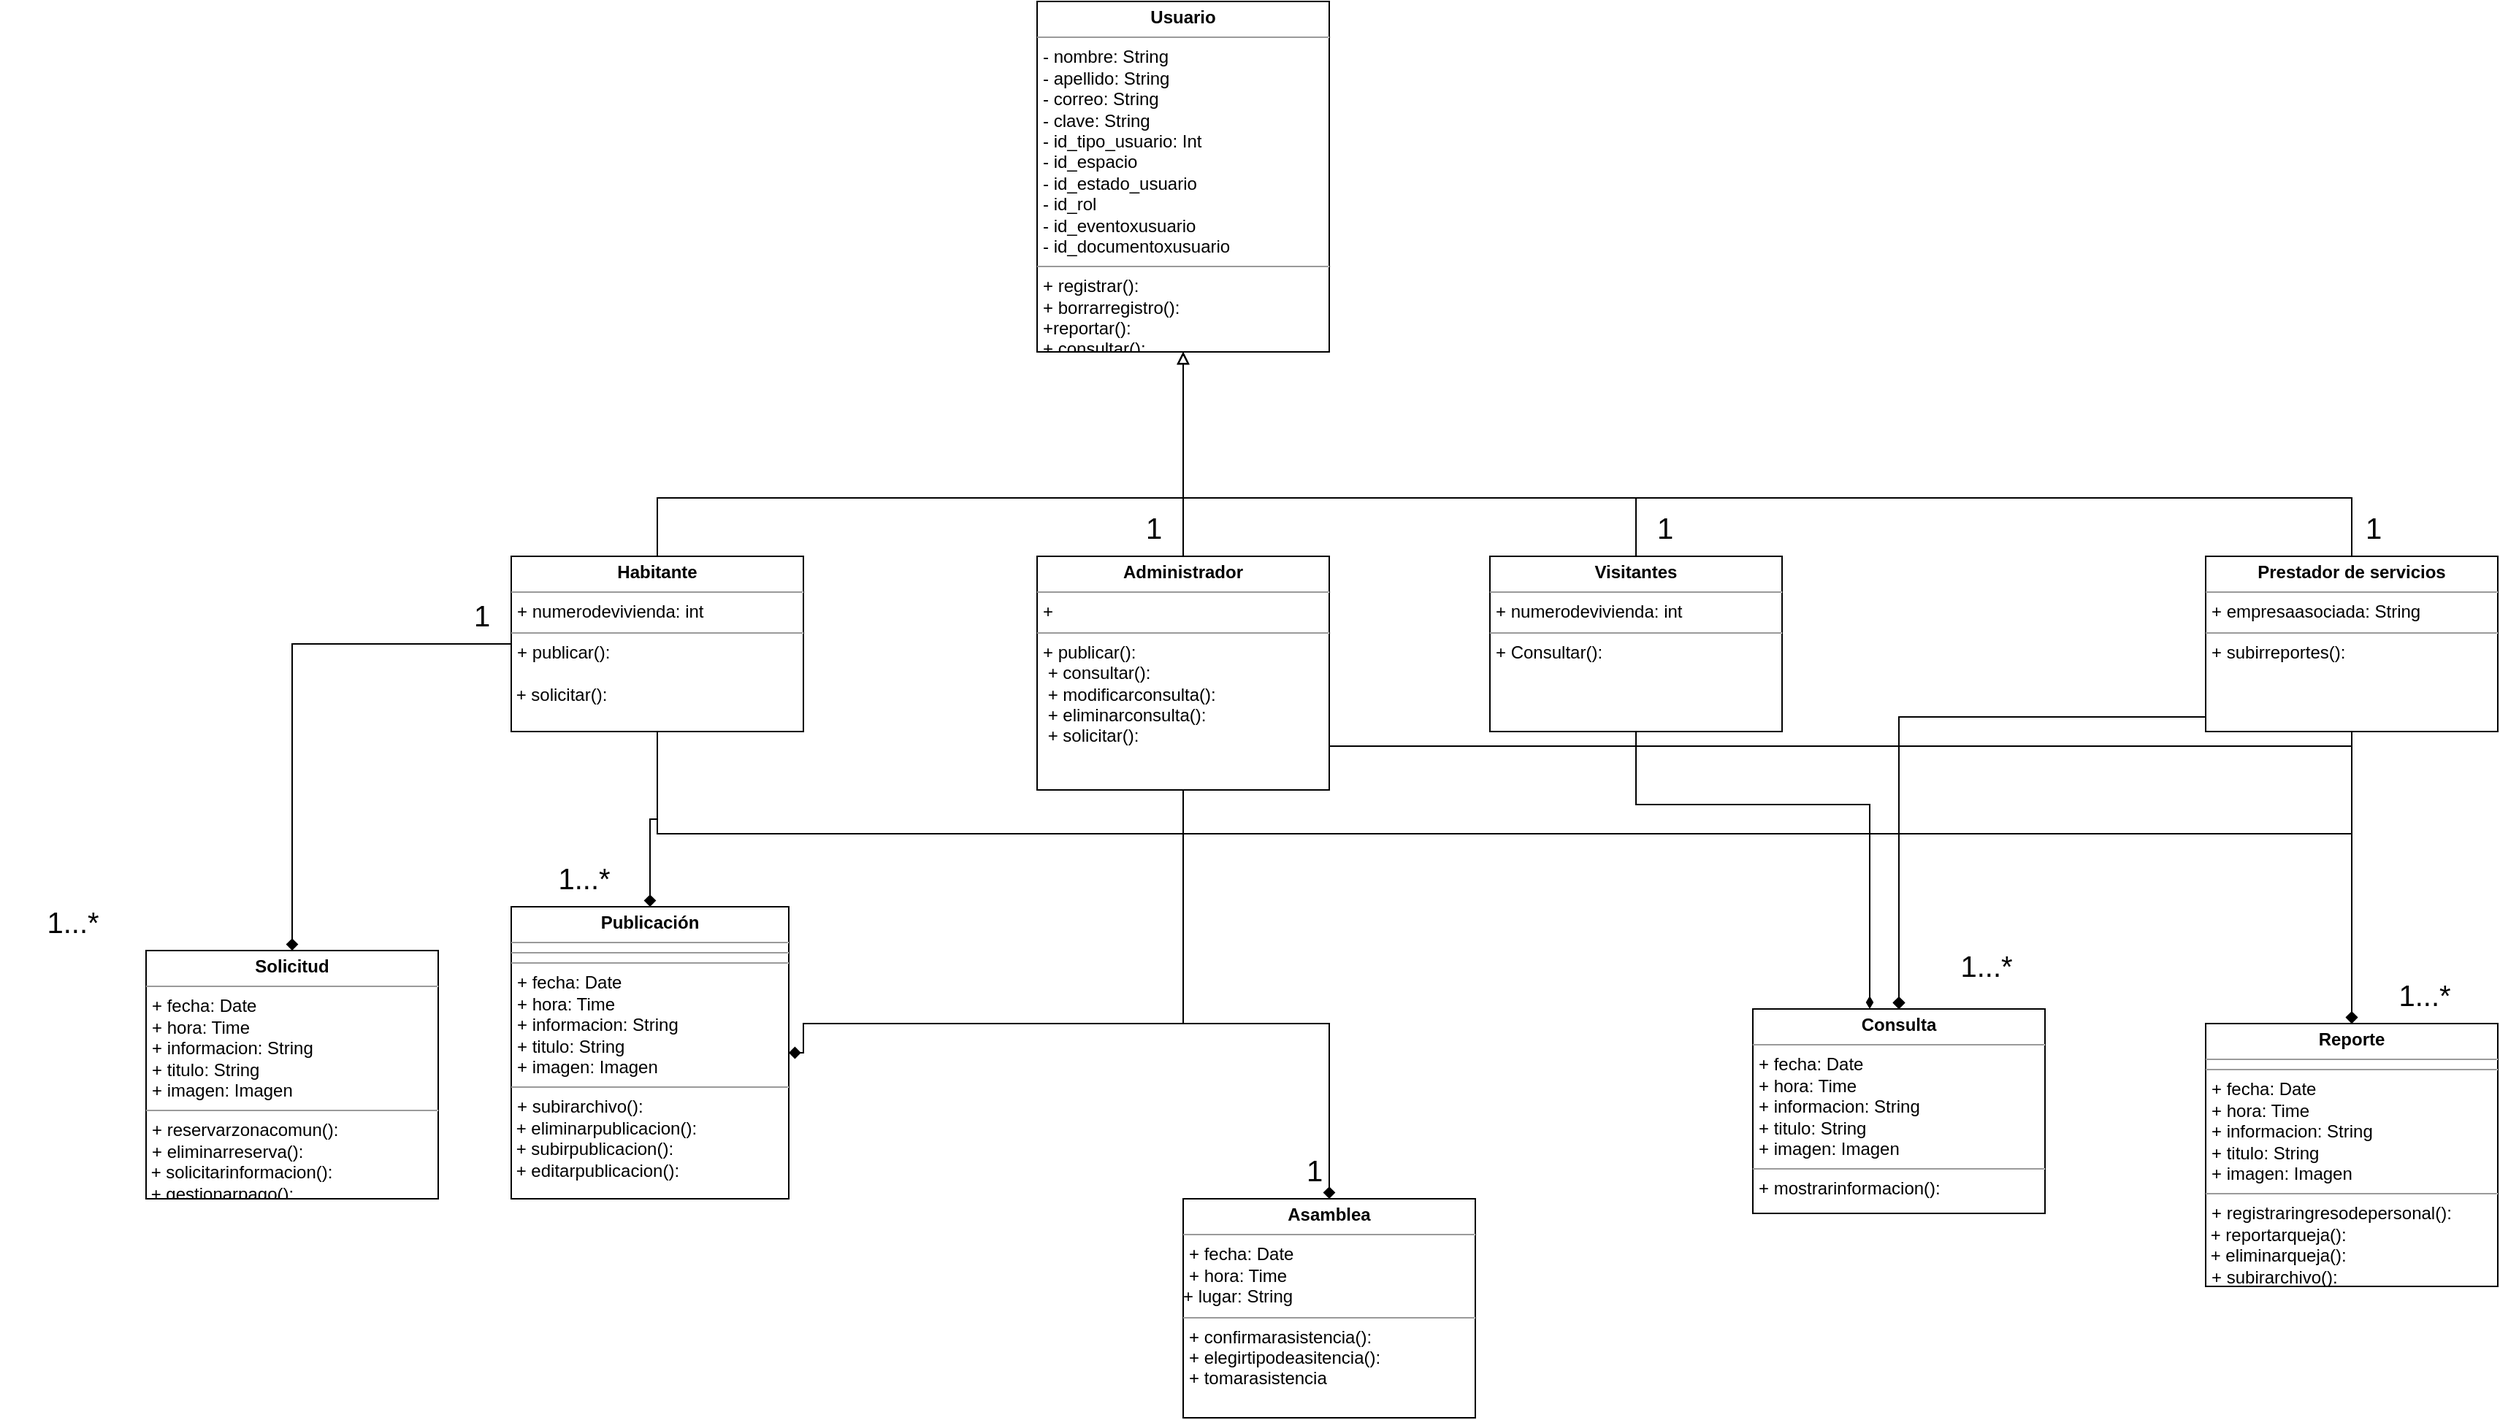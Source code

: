 <mxfile version="13.9.9" type="github">
  <diagram name="Page-1" id="c4acf3e9-155e-7222-9cf6-157b1a14988f">
    <mxGraphModel dx="1952" dy="825" grid="1" gridSize="10" guides="1" tooltips="1" connect="1" arrows="1" fold="1" page="1" pageScale="1" pageWidth="850" pageHeight="1100" background="#ffffff" math="0" shadow="0">
      <root>
        <mxCell id="0" />
        <mxCell id="1" parent="0" />
        <mxCell id="TZZ_s_8RmUdlo3WJQaKh-2" value="&lt;p style=&quot;margin: 0px ; margin-top: 4px ; text-align: center&quot;&gt;&lt;b&gt;Usuario&lt;/b&gt;&lt;/p&gt;&lt;hr size=&quot;1&quot;&gt;&lt;p style=&quot;margin: 0px ; margin-left: 4px&quot;&gt;- nombre: String&lt;/p&gt;&lt;p style=&quot;margin: 0px ; margin-left: 4px&quot;&gt;- apellido: String&lt;br&gt;&lt;/p&gt;&lt;p style=&quot;margin: 0px ; margin-left: 4px&quot;&gt;- correo: String&lt;br&gt;&lt;/p&gt;&lt;p style=&quot;margin: 0px ; margin-left: 4px&quot;&gt;- clave: String&lt;br&gt;&lt;/p&gt;&lt;p style=&quot;margin: 0px ; margin-left: 4px&quot;&gt;- id_tipo_usuario: Int&lt;/p&gt;&lt;p style=&quot;margin: 0px ; margin-left: 4px&quot;&gt;- id_espacio&lt;/p&gt;&lt;p style=&quot;margin: 0px ; margin-left: 4px&quot;&gt;- id_estado_usuario&lt;/p&gt;&lt;p style=&quot;margin: 0px ; margin-left: 4px&quot;&gt;- id_rol&lt;/p&gt;&lt;p style=&quot;margin: 0px ; margin-left: 4px&quot;&gt;- id_eventoxusuario&lt;/p&gt;&lt;p style=&quot;margin: 0px ; margin-left: 4px&quot;&gt;- id_documentoxusuario&lt;/p&gt;&lt;hr size=&quot;1&quot;&gt;&lt;p style=&quot;margin: 0px ; margin-left: 4px&quot;&gt;+ registrar():&lt;/p&gt;&lt;p style=&quot;margin: 0px ; margin-left: 4px&quot;&gt;+ borrarregistro():&lt;br&gt;&lt;/p&gt;&lt;p style=&quot;margin: 0px ; margin-left: 4px&quot;&gt;+reportar():&lt;/p&gt;&lt;p style=&quot;margin: 0px ; margin-left: 4px&quot;&gt;+ consultar():&lt;br&gt;&lt;/p&gt;&lt;p style=&quot;margin: 0px ; margin-left: 4px&quot;&gt;+&amp;nbsp;&lt;span&gt;getnombre():&lt;/span&gt;&lt;/p&gt;&lt;p style=&quot;margin: 0px 0px 0px 4px&quot;&gt;+ getapellido():&amp;nbsp;&lt;br&gt;&lt;/p&gt;&lt;p style=&quot;margin: 0px 0px 0px 4px&quot;&gt;+getcorreo():&amp;nbsp;&lt;br&gt;&lt;/p&gt;&lt;p style=&quot;margin: 0px 0px 0px 4px&quot;&gt;+&amp;nbsp; getclave():&amp;nbsp;&lt;br&gt;&lt;/p&gt;&lt;p style=&quot;margin: 0px 0px 0px 4px&quot;&gt;&lt;br&gt;&lt;/p&gt;&lt;p style=&quot;margin: 0px ; margin-left: 4px&quot;&gt;&amp;nbsp;&lt;/p&gt;" style="verticalAlign=top;align=left;overflow=fill;fontSize=12;fontFamily=Helvetica;html=1;" parent="1" vertex="1">
          <mxGeometry x="360" y="460" width="200" height="240" as="geometry" />
        </mxCell>
        <mxCell id="TZZ_s_8RmUdlo3WJQaKh-12" style="edgeStyle=orthogonalEdgeStyle;rounded=0;orthogonalLoop=1;jettySize=auto;html=1;entryX=0.5;entryY=1;entryDx=0;entryDy=0;endArrow=block;endFill=0;" parent="1" source="TZZ_s_8RmUdlo3WJQaKh-3" target="TZZ_s_8RmUdlo3WJQaKh-2" edge="1">
          <mxGeometry relative="1" as="geometry">
            <Array as="points">
              <mxPoint x="100" y="800" />
              <mxPoint x="460" y="800" />
            </Array>
          </mxGeometry>
        </mxCell>
        <mxCell id="Lls3KZLfhH5Qi8oEAAgg-2" style="edgeStyle=orthogonalEdgeStyle;rounded=0;orthogonalLoop=1;jettySize=auto;html=1;endArrow=diamond;endFill=1;" parent="1" source="TZZ_s_8RmUdlo3WJQaKh-3" target="TZZ_s_8RmUdlo3WJQaKh-7" edge="1">
          <mxGeometry relative="1" as="geometry" />
        </mxCell>
        <mxCell id="Lls3KZLfhH5Qi8oEAAgg-5" style="edgeStyle=orthogonalEdgeStyle;rounded=0;orthogonalLoop=1;jettySize=auto;html=1;endArrow=diamond;endFill=1;entryX=0.5;entryY=0;entryDx=0;entryDy=0;" parent="1" source="TZZ_s_8RmUdlo3WJQaKh-3" target="TZZ_s_8RmUdlo3WJQaKh-8" edge="1">
          <mxGeometry relative="1" as="geometry">
            <mxPoint x="-250" y="1110" as="targetPoint" />
          </mxGeometry>
        </mxCell>
        <mxCell id="Lls3KZLfhH5Qi8oEAAgg-7" style="edgeStyle=orthogonalEdgeStyle;rounded=0;orthogonalLoop=1;jettySize=auto;html=1;endArrow=diamond;endFill=1;" parent="1" source="TZZ_s_8RmUdlo3WJQaKh-3" target="TZZ_s_8RmUdlo3WJQaKh-9" edge="1">
          <mxGeometry relative="1" as="geometry">
            <Array as="points">
              <mxPoint x="100" y="1030" />
              <mxPoint x="950" y="1030" />
            </Array>
          </mxGeometry>
        </mxCell>
        <mxCell id="Lls3KZLfhH5Qi8oEAAgg-12" style="edgeStyle=orthogonalEdgeStyle;rounded=0;orthogonalLoop=1;jettySize=auto;html=1;entryX=0.5;entryY=0;entryDx=0;entryDy=0;endArrow=diamond;endFill=1;" parent="1" source="TZZ_s_8RmUdlo3WJQaKh-3" target="TZZ_s_8RmUdlo3WJQaKh-10" edge="1">
          <mxGeometry relative="1" as="geometry">
            <Array as="points">
              <mxPoint x="100" y="1030" />
              <mxPoint x="1260" y="1030" />
            </Array>
          </mxGeometry>
        </mxCell>
        <mxCell id="TZZ_s_8RmUdlo3WJQaKh-3" value="&lt;p style=&quot;margin: 0px ; margin-top: 4px ; text-align: center&quot;&gt;&lt;b&gt;Habitante&lt;/b&gt;&lt;/p&gt;&lt;hr size=&quot;1&quot;&gt;&lt;p style=&quot;margin: 0px ; margin-left: 4px&quot;&gt;+ numerodevivienda: int&lt;/p&gt;&lt;hr size=&quot;1&quot;&gt;&lt;p style=&quot;margin: 0px ; margin-left: 4px&quot;&gt;+ publicar():&lt;/p&gt;&lt;br&gt;&amp;nbsp;+ solicitar():&lt;br&gt;&lt;p style=&quot;margin: 0px ; margin-left: 4px&quot;&gt;&amp;nbsp;&lt;/p&gt;" style="verticalAlign=top;align=left;overflow=fill;fontSize=12;fontFamily=Helvetica;html=1;" parent="1" vertex="1">
          <mxGeometry y="840" width="200" height="120" as="geometry" />
        </mxCell>
        <mxCell id="TZZ_s_8RmUdlo3WJQaKh-13" style="edgeStyle=orthogonalEdgeStyle;rounded=0;orthogonalLoop=1;jettySize=auto;html=1;entryX=0.5;entryY=1;entryDx=0;entryDy=0;endArrow=block;endFill=0;" parent="1" source="TZZ_s_8RmUdlo3WJQaKh-4" target="TZZ_s_8RmUdlo3WJQaKh-2" edge="1">
          <mxGeometry relative="1" as="geometry" />
        </mxCell>
        <mxCell id="Lls3KZLfhH5Qi8oEAAgg-3" style="edgeStyle=orthogonalEdgeStyle;rounded=0;orthogonalLoop=1;jettySize=auto;html=1;entryX=1;entryY=0.5;entryDx=0;entryDy=0;endArrow=diamond;endFill=1;" parent="1" source="TZZ_s_8RmUdlo3WJQaKh-4" target="TZZ_s_8RmUdlo3WJQaKh-7" edge="1">
          <mxGeometry relative="1" as="geometry">
            <Array as="points">
              <mxPoint x="460" y="1160" />
              <mxPoint x="200" y="1160" />
            </Array>
          </mxGeometry>
        </mxCell>
        <mxCell id="Lls3KZLfhH5Qi8oEAAgg-4" style="edgeStyle=orthogonalEdgeStyle;rounded=0;orthogonalLoop=1;jettySize=auto;html=1;endArrow=diamond;endFill=1;" parent="1" source="TZZ_s_8RmUdlo3WJQaKh-4" edge="1">
          <mxGeometry relative="1" as="geometry">
            <mxPoint x="560" y="1280" as="targetPoint" />
            <Array as="points">
              <mxPoint x="460" y="1160" />
              <mxPoint x="560" y="1160" />
            </Array>
          </mxGeometry>
        </mxCell>
        <mxCell id="Lls3KZLfhH5Qi8oEAAgg-9" style="edgeStyle=orthogonalEdgeStyle;rounded=0;orthogonalLoop=1;jettySize=auto;html=1;entryX=0.5;entryY=0;entryDx=0;entryDy=0;endArrow=diamond;endFill=1;" parent="1" source="TZZ_s_8RmUdlo3WJQaKh-4" target="TZZ_s_8RmUdlo3WJQaKh-9" edge="1">
          <mxGeometry relative="1" as="geometry">
            <Array as="points">
              <mxPoint x="460" y="1030" />
              <mxPoint x="950" y="1030" />
            </Array>
          </mxGeometry>
        </mxCell>
        <mxCell id="Lls3KZLfhH5Qi8oEAAgg-11" style="edgeStyle=orthogonalEdgeStyle;rounded=0;orthogonalLoop=1;jettySize=auto;html=1;entryX=0.5;entryY=0.083;entryDx=0;entryDy=0;entryPerimeter=0;endArrow=diamond;endFill=1;" parent="1" source="TZZ_s_8RmUdlo3WJQaKh-4" target="TZZ_s_8RmUdlo3WJQaKh-10" edge="1">
          <mxGeometry relative="1" as="geometry">
            <Array as="points">
              <mxPoint x="1260" y="970" />
            </Array>
          </mxGeometry>
        </mxCell>
        <mxCell id="TZZ_s_8RmUdlo3WJQaKh-4" value="&lt;p style=&quot;margin: 0px ; margin-top: 4px ; text-align: center&quot;&gt;&lt;b&gt;Administrador&lt;/b&gt;&lt;/p&gt;&lt;hr size=&quot;1&quot;&gt;&lt;p style=&quot;margin: 0px ; margin-left: 4px&quot;&gt;+&amp;nbsp;&lt;/p&gt;&lt;hr size=&quot;1&quot;&gt;&lt;p style=&quot;margin: 0px 0px 0px 4px&quot;&gt;+ publicar():&lt;/p&gt;&lt;p style=&quot;margin: 0px ; margin-left: 4px&quot;&gt;&amp;nbsp;+ consultar():&lt;/p&gt;&lt;p style=&quot;margin: 0px ; margin-left: 4px&quot;&gt;&amp;nbsp;+ modificarconsulta():&lt;/p&gt;&lt;p style=&quot;margin: 0px ; margin-left: 4px&quot;&gt;&lt;span&gt;&amp;nbsp;+ eliminarconsulta():&lt;/span&gt;&lt;/p&gt;&lt;p style=&quot;margin: 0px ; margin-left: 4px&quot;&gt;&amp;nbsp;+ solicitar():&lt;br&gt;&lt;/p&gt;" style="verticalAlign=top;align=left;overflow=fill;fontSize=12;fontFamily=Helvetica;html=1;" parent="1" vertex="1">
          <mxGeometry x="360" y="840" width="200" height="160" as="geometry" />
        </mxCell>
        <mxCell id="TZZ_s_8RmUdlo3WJQaKh-14" style="edgeStyle=orthogonalEdgeStyle;rounded=0;orthogonalLoop=1;jettySize=auto;html=1;entryX=0.5;entryY=1;entryDx=0;entryDy=0;endArrow=block;endFill=0;" parent="1" source="TZZ_s_8RmUdlo3WJQaKh-5" target="TZZ_s_8RmUdlo3WJQaKh-2" edge="1">
          <mxGeometry relative="1" as="geometry">
            <Array as="points">
              <mxPoint x="1260" y="800" />
              <mxPoint x="460" y="800" />
            </Array>
          </mxGeometry>
        </mxCell>
        <mxCell id="Lls3KZLfhH5Qi8oEAAgg-8" style="edgeStyle=orthogonalEdgeStyle;rounded=0;orthogonalLoop=1;jettySize=auto;html=1;entryX=0.5;entryY=0;entryDx=0;entryDy=0;endArrow=diamond;endFill=1;" parent="1" source="TZZ_s_8RmUdlo3WJQaKh-5" target="TZZ_s_8RmUdlo3WJQaKh-9" edge="1">
          <mxGeometry relative="1" as="geometry">
            <Array as="points">
              <mxPoint x="950" y="950" />
            </Array>
          </mxGeometry>
        </mxCell>
        <mxCell id="Lls3KZLfhH5Qi8oEAAgg-10" style="edgeStyle=orthogonalEdgeStyle;rounded=0;orthogonalLoop=1;jettySize=auto;html=1;endArrow=diamond;endFill=1;" parent="1" source="TZZ_s_8RmUdlo3WJQaKh-5" target="TZZ_s_8RmUdlo3WJQaKh-10" edge="1">
          <mxGeometry relative="1" as="geometry" />
        </mxCell>
        <mxCell id="TZZ_s_8RmUdlo3WJQaKh-5" value="&lt;p style=&quot;margin: 0px ; margin-top: 4px ; text-align: center&quot;&gt;&lt;b&gt;Prestador de servicios&lt;/b&gt;&lt;/p&gt;&lt;hr size=&quot;1&quot;&gt;&lt;p style=&quot;margin: 0px ; margin-left: 4px&quot;&gt;+ empresaasociada: String&lt;/p&gt;&lt;hr size=&quot;1&quot;&gt;&lt;p style=&quot;margin: 0px ; margin-left: 4px&quot;&gt;+ subirreportes():&lt;/p&gt;&lt;p style=&quot;margin: 0px ; margin-left: 4px&quot;&gt;&lt;br&gt;&lt;/p&gt;" style="verticalAlign=top;align=left;overflow=fill;fontSize=12;fontFamily=Helvetica;html=1;" parent="1" vertex="1">
          <mxGeometry x="1160" y="840" width="200" height="120" as="geometry" />
        </mxCell>
        <mxCell id="TZZ_s_8RmUdlo3WJQaKh-6" value="&lt;p style=&quot;margin: 0px ; margin-top: 4px ; text-align: center&quot;&gt;&lt;b&gt;Asamblea&lt;/b&gt;&lt;/p&gt;&lt;hr size=&quot;1&quot;&gt;&lt;p style=&quot;margin: 0px ; margin-left: 4px&quot;&gt;+ fecha: Date&lt;/p&gt;&lt;p style=&quot;margin: 0px ; margin-left: 4px&quot;&gt;+ hora: Time&amp;nbsp;&lt;span&gt;&amp;nbsp;&lt;/span&gt;&lt;/p&gt;+ lugar: String&amp;nbsp;&lt;hr size=&quot;1&quot;&gt;&lt;p style=&quot;margin: 0px ; margin-left: 4px&quot;&gt;+ confirmarasistencia():&lt;/p&gt;&lt;p style=&quot;margin: 0px ; margin-left: 4px&quot;&gt;+ elegirtipodeasitencia():&lt;/p&gt;&lt;p style=&quot;margin: 0px ; margin-left: 4px&quot;&gt;+ tomarasistencia&amp;nbsp;&lt;/p&gt;" style="verticalAlign=top;align=left;overflow=fill;fontSize=12;fontFamily=Helvetica;html=1;" parent="1" vertex="1">
          <mxGeometry x="460" y="1280" width="200" height="150" as="geometry" />
        </mxCell>
        <mxCell id="TZZ_s_8RmUdlo3WJQaKh-7" value="&lt;p style=&quot;margin: 0px ; margin-top: 4px ; text-align: center&quot;&gt;&lt;b&gt;Publicación&lt;/b&gt;&lt;br&gt;&lt;/p&gt;&lt;hr size=&quot;1&quot;&gt;&lt;hr size=&quot;1&quot;&gt;&lt;hr size=&quot;1&quot;&gt;&lt;p style=&quot;margin: 0px 0px 0px 4px&quot;&gt;+ fecha: Date&lt;/p&gt;&lt;p style=&quot;margin: 0px 0px 0px 4px&quot;&gt;+ hora: Time&amp;nbsp;&amp;nbsp;&lt;/p&gt;&lt;p style=&quot;margin: 0px 0px 0px 4px&quot;&gt;+ informacion: String&lt;/p&gt;&lt;p style=&quot;margin: 0px 0px 0px 4px&quot;&gt;+ titulo: String&lt;/p&gt;&lt;p style=&quot;margin: 0px 0px 0px 4px&quot;&gt;+ imagen: Imagen&lt;/p&gt;&lt;hr size=&quot;1&quot;&gt;&lt;p style=&quot;margin: 0px ; margin-left: 4px&quot;&gt;+ subirarchivo():&lt;/p&gt;&amp;nbsp;+ eliminarpublicacion():&lt;br&gt;&amp;nbsp;+ subirpublicacion():&lt;br&gt;&amp;nbsp;+ editarpublicacion():&lt;br&gt;&lt;p style=&quot;margin: 0px ; margin-left: 4px&quot;&gt;&amp;nbsp;&lt;/p&gt;" style="verticalAlign=top;align=left;overflow=fill;fontSize=12;fontFamily=Helvetica;html=1;" parent="1" vertex="1">
          <mxGeometry y="1080" width="190" height="200" as="geometry" />
        </mxCell>
        <mxCell id="TZZ_s_8RmUdlo3WJQaKh-8" value="&lt;p style=&quot;margin: 0px ; margin-top: 4px ; text-align: center&quot;&gt;&lt;b&gt;Solicitud&lt;/b&gt;&lt;/p&gt;&lt;hr size=&quot;1&quot;&gt;&lt;p style=&quot;margin: 0px 0px 0px 4px&quot;&gt;+ fecha: Date&lt;/p&gt;&lt;p style=&quot;margin: 0px 0px 0px 4px&quot;&gt;+ hora: Time&amp;nbsp;&amp;nbsp;&lt;/p&gt;&lt;p style=&quot;margin: 0px 0px 0px 4px&quot;&gt;+ informacion: String&lt;/p&gt;&lt;p style=&quot;margin: 0px 0px 0px 4px&quot;&gt;+ titulo: String&lt;/p&gt;&lt;p style=&quot;margin: 0px 0px 0px 4px&quot;&gt;+ imagen: Imagen&lt;/p&gt;&lt;hr size=&quot;1&quot;&gt;&lt;p style=&quot;margin: 0px ; margin-left: 4px&quot;&gt;+ reservarzonacomun():&lt;/p&gt;&lt;p style=&quot;margin: 0px ; margin-left: 4px&quot;&gt;&lt;span&gt;+ eliminarreserva():&lt;/span&gt;&lt;/p&gt;&amp;nbsp;+ solicitarinformacion():&lt;br&gt;&amp;nbsp;+ gestionarpago():&amp;nbsp;" style="verticalAlign=top;align=left;overflow=fill;fontSize=12;fontFamily=Helvetica;html=1;" parent="1" vertex="1">
          <mxGeometry x="-250" y="1110" width="200" height="170" as="geometry" />
        </mxCell>
        <mxCell id="TZZ_s_8RmUdlo3WJQaKh-9" value="&lt;p style=&quot;margin: 0px ; margin-top: 4px ; text-align: center&quot;&gt;&lt;b&gt;Consulta&lt;br&gt;&lt;/b&gt;&lt;/p&gt;&lt;hr size=&quot;1&quot;&gt;&lt;p style=&quot;margin: 0px 0px 0px 4px&quot;&gt;+ fecha: Date&lt;/p&gt;&lt;p style=&quot;margin: 0px 0px 0px 4px&quot;&gt;+ hora: Time&amp;nbsp;&amp;nbsp;&lt;/p&gt;&lt;p style=&quot;margin: 0px 0px 0px 4px&quot;&gt;+ informacion: String&lt;/p&gt;&lt;p style=&quot;margin: 0px 0px 0px 4px&quot;&gt;+ titulo: String&lt;/p&gt;&lt;p style=&quot;margin: 0px 0px 0px 4px&quot;&gt;+ imagen: Imagen&lt;/p&gt;&lt;hr size=&quot;1&quot;&gt;&lt;p style=&quot;margin: 0px ; margin-left: 4px&quot;&gt;+ mostrarinformacion():&amp;nbsp;&lt;/p&gt;" style="verticalAlign=top;align=left;overflow=fill;fontSize=12;fontFamily=Helvetica;html=1;" parent="1" vertex="1">
          <mxGeometry x="850" y="1150" width="200" height="140" as="geometry" />
        </mxCell>
        <mxCell id="TZZ_s_8RmUdlo3WJQaKh-10" value="&lt;p style=&quot;margin: 0px ; margin-top: 4px ; text-align: center&quot;&gt;&lt;b&gt;Reporte&lt;/b&gt;&lt;/p&gt;&lt;hr size=&quot;1&quot;&gt;&lt;hr size=&quot;1&quot;&gt;&lt;p style=&quot;margin: 0px 0px 0px 4px&quot;&gt;+ fecha: Date&lt;/p&gt;&lt;p style=&quot;margin: 0px 0px 0px 4px&quot;&gt;+ hora: Time&amp;nbsp;&amp;nbsp;&lt;/p&gt;&lt;p style=&quot;margin: 0px 0px 0px 4px&quot;&gt;+ informacion: String&lt;/p&gt;&lt;p style=&quot;margin: 0px 0px 0px 4px&quot;&gt;+ titulo: String&lt;/p&gt;&lt;p style=&quot;margin: 0px 0px 0px 4px&quot;&gt;+ imagen: Imagen&lt;/p&gt;&lt;hr size=&quot;1&quot;&gt;&lt;p style=&quot;margin: 0px ; margin-left: 4px&quot;&gt;+ registraringresodepersonal():&lt;/p&gt;&amp;nbsp;+ reportarqueja():&lt;br&gt;&amp;nbsp;+ eliminarqueja():&lt;br&gt;&lt;p style=&quot;margin: 0px ; margin-left: 4px&quot;&gt;&lt;span&gt;+ subirarchivo():&lt;/span&gt;&lt;/p&gt;" style="verticalAlign=top;align=left;overflow=fill;fontSize=12;fontFamily=Helvetica;html=1;" parent="1" vertex="1">
          <mxGeometry x="1160" y="1160" width="200" height="180" as="geometry" />
        </mxCell>
        <mxCell id="CjKl86VMShDZDCNkjfNR-4" style="edgeStyle=orthogonalEdgeStyle;rounded=0;orthogonalLoop=1;jettySize=auto;html=1;exitX=0.5;exitY=1;exitDx=0;exitDy=0;endArrow=diamondThin;endFill=1;" parent="1" source="CjKl86VMShDZDCNkjfNR-1" target="TZZ_s_8RmUdlo3WJQaKh-9" edge="1">
          <mxGeometry relative="1" as="geometry">
            <Array as="points">
              <mxPoint x="770" y="1010" />
              <mxPoint x="930" y="1010" />
            </Array>
          </mxGeometry>
        </mxCell>
        <mxCell id="CjKl86VMShDZDCNkjfNR-1" value="&lt;p style=&quot;margin: 0px ; margin-top: 4px ; text-align: center&quot;&gt;&lt;b&gt;Visitantes&lt;/b&gt;&lt;/p&gt;&lt;hr size=&quot;1&quot;&gt;&lt;p style=&quot;margin: 0px ; margin-left: 4px&quot;&gt;+ numerodevivienda: int&lt;/p&gt;&lt;hr size=&quot;1&quot;&gt;&lt;p style=&quot;margin: 0px ; margin-left: 4px&quot;&gt;+ Consultar():&lt;/p&gt;&lt;p style=&quot;margin: 0px ; margin-left: 4px&quot;&gt;&lt;br&gt;&lt;/p&gt;" style="verticalAlign=top;align=left;overflow=fill;fontSize=12;fontFamily=Helvetica;html=1;" parent="1" vertex="1">
          <mxGeometry x="670" y="840" width="200" height="120" as="geometry" />
        </mxCell>
        <mxCell id="CjKl86VMShDZDCNkjfNR-3" value="" style="endArrow=none;html=1;entryX=0.5;entryY=0;entryDx=0;entryDy=0;" parent="1" target="CjKl86VMShDZDCNkjfNR-1" edge="1">
          <mxGeometry width="50" height="50" relative="1" as="geometry">
            <mxPoint x="770" y="800" as="sourcePoint" />
            <mxPoint x="790" y="750" as="targetPoint" />
          </mxGeometry>
        </mxCell>
        <mxCell id="Y_zqYkilAoV7Fit40H-C-1" value="&lt;font style=&quot;font-size: 20px&quot;&gt;1...*&lt;/font&gt;" style="text;html=1;strokeColor=none;fillColor=none;align=center;verticalAlign=middle;whiteSpace=wrap;rounded=0;" parent="1" vertex="1">
          <mxGeometry x="-350" y="1070" width="100" height="40" as="geometry" />
        </mxCell>
        <mxCell id="Y_zqYkilAoV7Fit40H-C-2" value="&lt;font style=&quot;font-size: 20px&quot;&gt;1...*&lt;/font&gt;" style="text;html=1;strokeColor=none;fillColor=none;align=center;verticalAlign=middle;whiteSpace=wrap;rounded=0;" parent="1" vertex="1">
          <mxGeometry y="1040" width="100" height="40" as="geometry" />
        </mxCell>
        <mxCell id="Y_zqYkilAoV7Fit40H-C-3" value="&lt;font style=&quot;font-size: 20px&quot;&gt;1...*&lt;/font&gt;" style="text;html=1;strokeColor=none;fillColor=none;align=center;verticalAlign=middle;whiteSpace=wrap;rounded=0;" parent="1" vertex="1">
          <mxGeometry x="960" y="1100" width="100" height="40" as="geometry" />
        </mxCell>
        <mxCell id="Y_zqYkilAoV7Fit40H-C-4" value="&lt;font style=&quot;font-size: 20px&quot;&gt;1...*&lt;/font&gt;" style="text;html=1;strokeColor=none;fillColor=none;align=center;verticalAlign=middle;whiteSpace=wrap;rounded=0;" parent="1" vertex="1">
          <mxGeometry x="1260" y="1120" width="100" height="40" as="geometry" />
        </mxCell>
        <mxCell id="Y_zqYkilAoV7Fit40H-C-5" value="&lt;font style=&quot;font-size: 20px&quot;&gt;1&lt;/font&gt;" style="text;html=1;strokeColor=none;fillColor=none;align=center;verticalAlign=middle;whiteSpace=wrap;rounded=0;" parent="1" vertex="1">
          <mxGeometry x="-70" y="860" width="100" height="40" as="geometry" />
        </mxCell>
        <mxCell id="Y_zqYkilAoV7Fit40H-C-6" value="&lt;font style=&quot;font-size: 20px&quot;&gt;1&lt;/font&gt;" style="text;html=1;strokeColor=none;fillColor=none;align=center;verticalAlign=middle;whiteSpace=wrap;rounded=0;" parent="1" vertex="1">
          <mxGeometry x="390" y="800" width="100" height="40" as="geometry" />
        </mxCell>
        <mxCell id="Y_zqYkilAoV7Fit40H-C-7" value="&lt;font style=&quot;font-size: 20px&quot;&gt;1&lt;/font&gt;" style="text;html=1;strokeColor=none;fillColor=none;align=center;verticalAlign=middle;whiteSpace=wrap;rounded=0;" parent="1" vertex="1">
          <mxGeometry x="740" y="800" width="100" height="40" as="geometry" />
        </mxCell>
        <mxCell id="Y_zqYkilAoV7Fit40H-C-8" value="&lt;font style=&quot;font-size: 20px&quot;&gt;1&lt;/font&gt;" style="text;html=1;strokeColor=none;fillColor=none;align=center;verticalAlign=middle;whiteSpace=wrap;rounded=0;" parent="1" vertex="1">
          <mxGeometry x="500" y="1240" width="100" height="40" as="geometry" />
        </mxCell>
        <mxCell id="Y_zqYkilAoV7Fit40H-C-9" value="&lt;font style=&quot;font-size: 20px&quot;&gt;1&lt;/font&gt;" style="text;html=1;strokeColor=none;fillColor=none;align=center;verticalAlign=middle;whiteSpace=wrap;rounded=0;" parent="1" vertex="1">
          <mxGeometry x="1225" y="800" width="100" height="40" as="geometry" />
        </mxCell>
      </root>
    </mxGraphModel>
  </diagram>
</mxfile>
